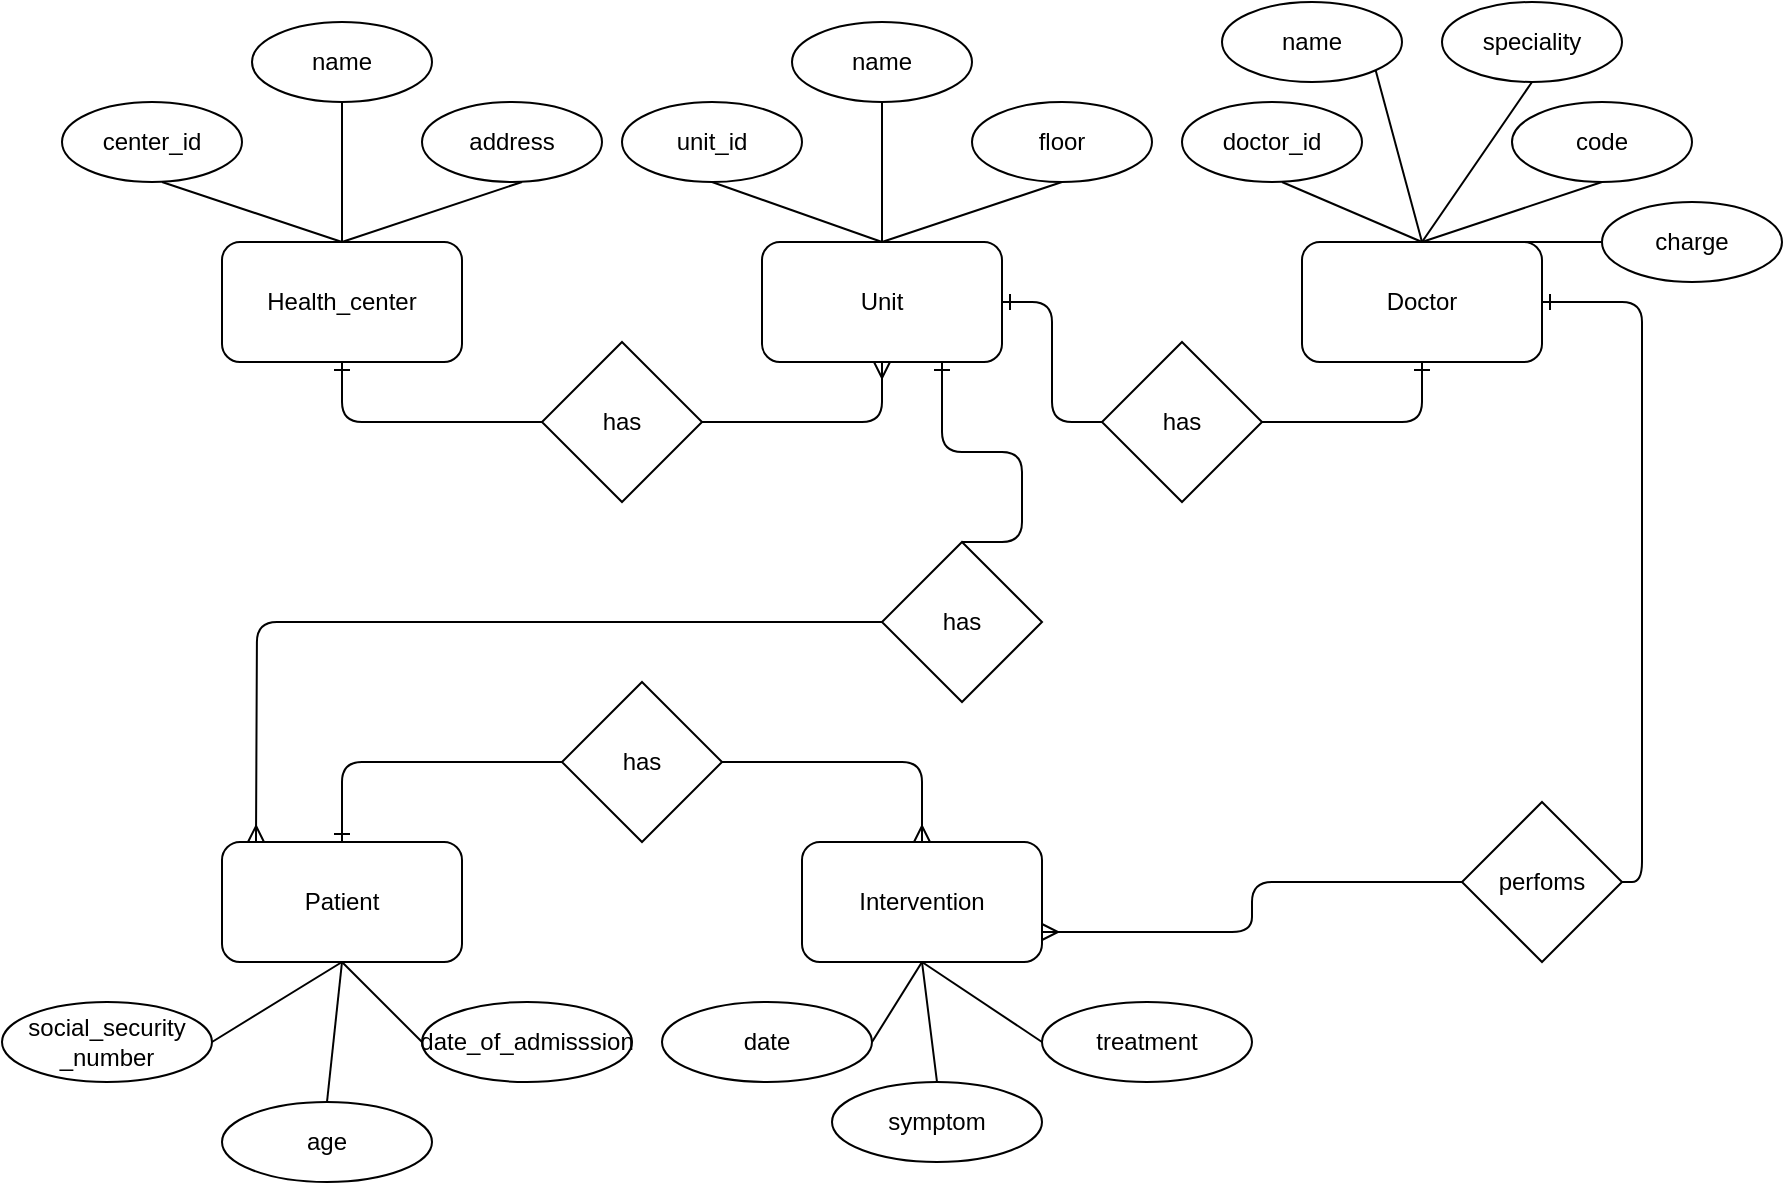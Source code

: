 <mxfile>
    <diagram id="V8_o9-ok1yMk5js6bUsY" name="Page-1">
        <mxGraphModel dx="1157" dy="626" grid="1" gridSize="10" guides="1" tooltips="1" connect="1" arrows="1" fold="1" page="1" pageScale="1" pageWidth="850" pageHeight="1100" math="0" shadow="0">
            <root>
                <mxCell id="0"/>
                <mxCell id="1" parent="0"/>
                <mxCell id="28" style="edgeStyle=none;html=1;exitX=0.5;exitY=1;exitDx=0;exitDy=0;" edge="1" parent="1" source="2">
                    <mxGeometry relative="1" as="geometry">
                        <mxPoint x="209.897" y="200.207" as="targetPoint"/>
                    </mxGeometry>
                </mxCell>
                <mxCell id="29" style="edgeStyle=none;html=1;exitX=0.5;exitY=0;exitDx=0;exitDy=0;endArrow=none;endFill=0;" edge="1" parent="1" source="2">
                    <mxGeometry relative="1" as="geometry">
                        <mxPoint x="120" y="110" as="targetPoint"/>
                    </mxGeometry>
                </mxCell>
                <mxCell id="30" style="edgeStyle=none;html=1;exitX=0.5;exitY=0;exitDx=0;exitDy=0;entryX=0.5;entryY=1;entryDx=0;entryDy=0;endArrow=none;endFill=0;" edge="1" parent="1" source="2" target="10">
                    <mxGeometry relative="1" as="geometry"/>
                </mxCell>
                <mxCell id="31" style="edgeStyle=none;html=1;exitX=0.5;exitY=0;exitDx=0;exitDy=0;endArrow=none;endFill=0;" edge="1" parent="1" source="2">
                    <mxGeometry relative="1" as="geometry">
                        <mxPoint x="300" y="110" as="targetPoint"/>
                    </mxGeometry>
                </mxCell>
                <mxCell id="45" style="edgeStyle=orthogonalEdgeStyle;html=1;exitX=0.5;exitY=1;exitDx=0;exitDy=0;entryX=0;entryY=0.5;entryDx=0;entryDy=0;endArrow=none;endFill=0;startArrow=ERone;startFill=0;" edge="1" parent="1" source="2" target="24">
                    <mxGeometry relative="1" as="geometry"/>
                </mxCell>
                <mxCell id="2" value="Health_center" style="rounded=1;whiteSpace=wrap;html=1;" vertex="1" parent="1">
                    <mxGeometry x="150" y="140" width="120" height="60" as="geometry"/>
                </mxCell>
                <mxCell id="32" style="edgeStyle=none;html=1;exitX=0.5;exitY=0;exitDx=0;exitDy=0;entryX=0.5;entryY=1;entryDx=0;entryDy=0;endArrow=none;endFill=0;" edge="1" parent="1" source="3" target="11">
                    <mxGeometry relative="1" as="geometry"/>
                </mxCell>
                <mxCell id="33" style="edgeStyle=none;html=1;exitX=0.5;exitY=0;exitDx=0;exitDy=0;entryX=0.5;entryY=1;entryDx=0;entryDy=0;endArrow=none;endFill=0;" edge="1" parent="1" source="3" target="13">
                    <mxGeometry relative="1" as="geometry"/>
                </mxCell>
                <mxCell id="34" style="edgeStyle=none;html=1;exitX=0.5;exitY=0;exitDx=0;exitDy=0;endArrow=none;endFill=0;" edge="1" parent="1" source="3">
                    <mxGeometry relative="1" as="geometry">
                        <mxPoint x="570.0" y="110" as="targetPoint"/>
                    </mxGeometry>
                </mxCell>
                <mxCell id="47" style="edgeStyle=orthogonalEdgeStyle;html=1;exitX=1;exitY=0.5;exitDx=0;exitDy=0;entryX=0;entryY=0.5;entryDx=0;entryDy=0;startArrow=ERone;startFill=0;endArrow=none;endFill=0;" edge="1" parent="1" source="3" target="25">
                    <mxGeometry relative="1" as="geometry"/>
                </mxCell>
                <mxCell id="3CrJpwqOx-DjatcfJL3v-53" style="edgeStyle=orthogonalEdgeStyle;html=1;exitX=0.75;exitY=1;exitDx=0;exitDy=0;entryX=0.5;entryY=0;entryDx=0;entryDy=0;startArrow=ERone;startFill=0;endArrow=none;endFill=0;" edge="1" parent="1" source="3" target="3CrJpwqOx-DjatcfJL3v-52">
                    <mxGeometry relative="1" as="geometry">
                        <Array as="points">
                            <mxPoint x="510" y="245"/>
                            <mxPoint x="550" y="245"/>
                            <mxPoint x="550" y="290"/>
                        </Array>
                    </mxGeometry>
                </mxCell>
                <mxCell id="3" value="Unit" style="rounded=1;whiteSpace=wrap;html=1;" vertex="1" parent="1">
                    <mxGeometry x="420" y="140" width="120" height="60" as="geometry"/>
                </mxCell>
                <mxCell id="35" style="edgeStyle=none;html=1;exitX=0.5;exitY=0;exitDx=0;exitDy=0;endArrow=none;endFill=0;" edge="1" parent="1" source="4">
                    <mxGeometry relative="1" as="geometry">
                        <mxPoint x="680.0" y="110" as="targetPoint"/>
                    </mxGeometry>
                </mxCell>
                <mxCell id="36" style="edgeStyle=none;html=1;exitX=0.5;exitY=0;exitDx=0;exitDy=0;entryX=1;entryY=1;entryDx=0;entryDy=0;endArrow=none;endFill=0;" edge="1" parent="1" source="4" target="16">
                    <mxGeometry relative="1" as="geometry"/>
                </mxCell>
                <mxCell id="37" style="edgeStyle=none;html=1;exitX=0.5;exitY=0;exitDx=0;exitDy=0;entryX=0.5;entryY=1;entryDx=0;entryDy=0;endArrow=none;endFill=0;" edge="1" parent="1" source="4" target="17">
                    <mxGeometry relative="1" as="geometry"/>
                </mxCell>
                <mxCell id="38" style="edgeStyle=none;html=1;exitX=0.5;exitY=0;exitDx=0;exitDy=0;endArrow=none;endFill=0;" edge="1" parent="1" source="4">
                    <mxGeometry relative="1" as="geometry">
                        <mxPoint x="840.0" y="110" as="targetPoint"/>
                    </mxGeometry>
                </mxCell>
                <mxCell id="49" style="edgeStyle=orthogonalEdgeStyle;html=1;exitX=1;exitY=0.5;exitDx=0;exitDy=0;entryX=1;entryY=0.5;entryDx=0;entryDy=0;startArrow=ERone;startFill=0;endArrow=none;endFill=0;" edge="1" parent="1" source="4" target="26">
                    <mxGeometry relative="1" as="geometry"/>
                </mxCell>
                <mxCell id="S3q3DjSMpMZjUZJkfEn--53" style="html=1;exitX=0.5;exitY=0;exitDx=0;exitDy=0;entryX=0;entryY=0.5;entryDx=0;entryDy=0;startArrow=none;startFill=0;endArrow=none;endFill=0;" edge="1" parent="1" source="4" target="S3q3DjSMpMZjUZJkfEn--52">
                    <mxGeometry relative="1" as="geometry"/>
                </mxCell>
                <mxCell id="4" value="Doctor" style="rounded=1;whiteSpace=wrap;html=1;" vertex="1" parent="1">
                    <mxGeometry x="690" y="140" width="120" height="60" as="geometry"/>
                </mxCell>
                <mxCell id="39" style="edgeStyle=none;html=1;exitX=0.5;exitY=1;exitDx=0;exitDy=0;entryX=1;entryY=0.5;entryDx=0;entryDy=0;endArrow=none;endFill=0;" edge="1" parent="1" source="5" target="18">
                    <mxGeometry relative="1" as="geometry"/>
                </mxCell>
                <mxCell id="40" style="edgeStyle=none;html=1;exitX=0.5;exitY=1;exitDx=0;exitDy=0;entryX=0.5;entryY=0;entryDx=0;entryDy=0;endArrow=none;endFill=0;" edge="1" parent="1" source="5" target="19">
                    <mxGeometry relative="1" as="geometry"/>
                </mxCell>
                <mxCell id="41" style="edgeStyle=none;html=1;exitX=0.5;exitY=1;exitDx=0;exitDy=0;entryX=0;entryY=0.5;entryDx=0;entryDy=0;endArrow=none;endFill=0;" edge="1" parent="1" source="5" target="20">
                    <mxGeometry relative="1" as="geometry"/>
                </mxCell>
                <mxCell id="51" style="edgeStyle=orthogonalEdgeStyle;html=1;exitX=0.5;exitY=0;exitDx=0;exitDy=0;entryX=0;entryY=0.5;entryDx=0;entryDy=0;startArrow=ERone;startFill=0;endArrow=none;endFill=0;" edge="1" parent="1" source="5" target="27">
                    <mxGeometry relative="1" as="geometry"/>
                </mxCell>
                <mxCell id="5" value="Patient" style="rounded=1;whiteSpace=wrap;html=1;" vertex="1" parent="1">
                    <mxGeometry x="150" y="440" width="120" height="60" as="geometry"/>
                </mxCell>
                <mxCell id="42" style="edgeStyle=none;html=1;exitX=0.5;exitY=1;exitDx=0;exitDy=0;entryX=1;entryY=0.5;entryDx=0;entryDy=0;endArrow=none;endFill=0;" edge="1" parent="1" source="6" target="21">
                    <mxGeometry relative="1" as="geometry"/>
                </mxCell>
                <mxCell id="43" style="edgeStyle=none;html=1;exitX=0.5;exitY=1;exitDx=0;exitDy=0;entryX=0.5;entryY=0;entryDx=0;entryDy=0;endArrow=none;endFill=0;" edge="1" parent="1" source="6" target="22">
                    <mxGeometry relative="1" as="geometry"/>
                </mxCell>
                <mxCell id="44" style="edgeStyle=none;html=1;exitX=0.5;exitY=1;exitDx=0;exitDy=0;entryX=0;entryY=0.5;entryDx=0;entryDy=0;endArrow=none;endFill=0;" edge="1" parent="1" source="6" target="23">
                    <mxGeometry relative="1" as="geometry"/>
                </mxCell>
                <mxCell id="6" value="Intervention" style="rounded=1;whiteSpace=wrap;html=1;" vertex="1" parent="1">
                    <mxGeometry x="440" y="440" width="120" height="60" as="geometry"/>
                </mxCell>
                <mxCell id="8" value="center_id" style="ellipse;whiteSpace=wrap;html=1;" vertex="1" parent="1">
                    <mxGeometry x="70" y="70" width="90" height="40" as="geometry"/>
                </mxCell>
                <mxCell id="9" value="address" style="ellipse;whiteSpace=wrap;html=1;" vertex="1" parent="1">
                    <mxGeometry x="250" y="70" width="90" height="40" as="geometry"/>
                </mxCell>
                <mxCell id="10" value="name" style="ellipse;whiteSpace=wrap;html=1;" vertex="1" parent="1">
                    <mxGeometry x="165" y="30" width="90" height="40" as="geometry"/>
                </mxCell>
                <mxCell id="11" value="unit_id" style="ellipse;whiteSpace=wrap;html=1;" vertex="1" parent="1">
                    <mxGeometry x="350" y="70" width="90" height="40" as="geometry"/>
                </mxCell>
                <mxCell id="12" value="floor" style="ellipse;whiteSpace=wrap;html=1;" vertex="1" parent="1">
                    <mxGeometry x="525" y="70" width="90" height="40" as="geometry"/>
                </mxCell>
                <mxCell id="13" value="name" style="ellipse;whiteSpace=wrap;html=1;" vertex="1" parent="1">
                    <mxGeometry x="435" y="30" width="90" height="40" as="geometry"/>
                </mxCell>
                <mxCell id="14" value="doctor_id" style="ellipse;whiteSpace=wrap;html=1;" vertex="1" parent="1">
                    <mxGeometry x="630" y="70" width="90" height="40" as="geometry"/>
                </mxCell>
                <mxCell id="15" value="code" style="ellipse;whiteSpace=wrap;html=1;" vertex="1" parent="1">
                    <mxGeometry x="795" y="70" width="90" height="40" as="geometry"/>
                </mxCell>
                <mxCell id="16" value="name" style="ellipse;whiteSpace=wrap;html=1;" vertex="1" parent="1">
                    <mxGeometry x="650" y="20" width="90" height="40" as="geometry"/>
                </mxCell>
                <mxCell id="17" value="speciality" style="ellipse;whiteSpace=wrap;html=1;" vertex="1" parent="1">
                    <mxGeometry x="760" y="20" width="90" height="40" as="geometry"/>
                </mxCell>
                <mxCell id="18" value="social_security _number" style="ellipse;whiteSpace=wrap;html=1;" vertex="1" parent="1">
                    <mxGeometry x="40" y="520" width="105" height="40" as="geometry"/>
                </mxCell>
                <mxCell id="19" value="age" style="ellipse;whiteSpace=wrap;html=1;" vertex="1" parent="1">
                    <mxGeometry x="150" y="570" width="105" height="40" as="geometry"/>
                </mxCell>
                <mxCell id="20" value="date_of_admisssion" style="ellipse;whiteSpace=wrap;html=1;" vertex="1" parent="1">
                    <mxGeometry x="250" y="520" width="105" height="40" as="geometry"/>
                </mxCell>
                <mxCell id="21" value="date" style="ellipse;whiteSpace=wrap;html=1;" vertex="1" parent="1">
                    <mxGeometry x="370" y="520" width="105" height="40" as="geometry"/>
                </mxCell>
                <mxCell id="22" value="symptom" style="ellipse;whiteSpace=wrap;html=1;" vertex="1" parent="1">
                    <mxGeometry x="455" y="560" width="105" height="40" as="geometry"/>
                </mxCell>
                <mxCell id="23" value="treatment" style="ellipse;whiteSpace=wrap;html=1;" vertex="1" parent="1">
                    <mxGeometry x="560" y="520" width="105" height="40" as="geometry"/>
                </mxCell>
                <mxCell id="46" style="edgeStyle=orthogonalEdgeStyle;html=1;exitX=1;exitY=0.5;exitDx=0;exitDy=0;entryX=0.5;entryY=1;entryDx=0;entryDy=0;startArrow=none;startFill=0;endArrow=ERmany;endFill=0;" edge="1" parent="1" source="24" target="3">
                    <mxGeometry relative="1" as="geometry"/>
                </mxCell>
                <mxCell id="24" value="has" style="rhombus;whiteSpace=wrap;html=1;" vertex="1" parent="1">
                    <mxGeometry x="310" y="190" width="80" height="80" as="geometry"/>
                </mxCell>
                <mxCell id="48" style="edgeStyle=orthogonalEdgeStyle;html=1;exitX=1;exitY=0.5;exitDx=0;exitDy=0;entryX=0.5;entryY=1;entryDx=0;entryDy=0;startArrow=none;startFill=0;endArrow=ERone;endFill=0;" edge="1" parent="1" source="25" target="4">
                    <mxGeometry relative="1" as="geometry"/>
                </mxCell>
                <mxCell id="25" value="has" style="rhombus;whiteSpace=wrap;html=1;" vertex="1" parent="1">
                    <mxGeometry x="590" y="190" width="80" height="80" as="geometry"/>
                </mxCell>
                <mxCell id="50" style="edgeStyle=orthogonalEdgeStyle;html=1;exitX=0;exitY=0.5;exitDx=0;exitDy=0;entryX=1;entryY=0.75;entryDx=0;entryDy=0;startArrow=none;startFill=0;endArrow=ERmany;endFill=0;" edge="1" parent="1" source="26" target="6">
                    <mxGeometry relative="1" as="geometry"/>
                </mxCell>
                <mxCell id="26" value="perfoms" style="rhombus;whiteSpace=wrap;html=1;" vertex="1" parent="1">
                    <mxGeometry x="770" y="420" width="80" height="80" as="geometry"/>
                </mxCell>
                <mxCell id="52" style="edgeStyle=orthogonalEdgeStyle;html=1;exitX=1;exitY=0.5;exitDx=0;exitDy=0;entryX=0.5;entryY=0;entryDx=0;entryDy=0;startArrow=none;startFill=0;endArrow=ERmany;endFill=0;" edge="1" parent="1" source="27" target="6">
                    <mxGeometry relative="1" as="geometry"/>
                </mxCell>
                <mxCell id="27" value="has" style="rhombus;whiteSpace=wrap;html=1;" vertex="1" parent="1">
                    <mxGeometry x="320" y="360" width="80" height="80" as="geometry"/>
                </mxCell>
                <mxCell id="S3q3DjSMpMZjUZJkfEn--52" value="charge" style="ellipse;whiteSpace=wrap;html=1;" vertex="1" parent="1">
                    <mxGeometry x="840" y="120" width="90" height="40" as="geometry"/>
                </mxCell>
                <mxCell id="3CrJpwqOx-DjatcfJL3v-54" style="edgeStyle=orthogonalEdgeStyle;html=1;exitX=0;exitY=0.5;exitDx=0;exitDy=0;startArrow=none;startFill=0;endArrow=ERmany;endFill=0;" edge="1" parent="1" source="3CrJpwqOx-DjatcfJL3v-52">
                    <mxGeometry relative="1" as="geometry">
                        <mxPoint x="167" y="440" as="targetPoint"/>
                    </mxGeometry>
                </mxCell>
                <mxCell id="3CrJpwqOx-DjatcfJL3v-52" value="has" style="rhombus;whiteSpace=wrap;html=1;" vertex="1" parent="1">
                    <mxGeometry x="480" y="290" width="80" height="80" as="geometry"/>
                </mxCell>
            </root>
        </mxGraphModel>
    </diagram>
    <diagram id="eyfit0fsGERFDXkF-6s0" name="Page-2">
        <mxGraphModel dx="799" dy="432" grid="1" gridSize="10" guides="1" tooltips="1" connect="1" arrows="1" fold="1" page="1" pageScale="1" pageWidth="850" pageHeight="1100" math="0" shadow="0">
            <root>
                <mxCell id="0"/>
                <mxCell id="1" parent="0"/>
                <mxCell id="6m9Xf1XRKIaRCS378IvJ-1" value="Health_center" style="swimlane;fontStyle=1;align=center;verticalAlign=top;childLayout=stackLayout;horizontal=1;startSize=26;horizontalStack=0;resizeParent=1;resizeParentMax=0;resizeLast=0;collapsible=1;marginBottom=0;" vertex="1" parent="1">
                    <mxGeometry x="80" y="40" width="160" height="112" as="geometry"/>
                </mxCell>
                <mxCell id="6m9Xf1XRKIaRCS378IvJ-2" value="center_id : int" style="text;strokeColor=none;fillColor=none;align=left;verticalAlign=top;spacingLeft=4;spacingRight=4;overflow=hidden;rotatable=0;points=[[0,0.5],[1,0.5]];portConstraint=eastwest;" vertex="1" parent="6m9Xf1XRKIaRCS378IvJ-1">
                    <mxGeometry y="26" width="160" height="26" as="geometry"/>
                </mxCell>
                <mxCell id="6m9Xf1XRKIaRCS378IvJ-3" value="" style="line;strokeWidth=1;fillColor=none;align=left;verticalAlign=middle;spacingTop=-1;spacingLeft=3;spacingRight=3;rotatable=0;labelPosition=right;points=[];portConstraint=eastwest;strokeColor=inherit;" vertex="1" parent="6m9Xf1XRKIaRCS378IvJ-1">
                    <mxGeometry y="52" width="160" height="8" as="geometry"/>
                </mxCell>
                <mxCell id="6m9Xf1XRKIaRCS378IvJ-4" value="name : varchar" style="text;strokeColor=none;fillColor=none;align=left;verticalAlign=top;spacingLeft=4;spacingRight=4;overflow=hidden;rotatable=0;points=[[0,0.5],[1,0.5]];portConstraint=eastwest;" vertex="1" parent="6m9Xf1XRKIaRCS378IvJ-1">
                    <mxGeometry y="60" width="160" height="26" as="geometry"/>
                </mxCell>
                <mxCell id="rzEYZaePKiyXoEPSdZGr-1" value="address : varchar" style="text;strokeColor=none;fillColor=none;align=left;verticalAlign=top;spacingLeft=4;spacingRight=4;overflow=hidden;rotatable=0;points=[[0,0.5],[1,0.5]];portConstraint=eastwest;" vertex="1" parent="6m9Xf1XRKIaRCS378IvJ-1">
                    <mxGeometry y="86" width="160" height="26" as="geometry"/>
                </mxCell>
                <mxCell id="rzEYZaePKiyXoEPSdZGr-2" value="Intervention" style="swimlane;fontStyle=1;align=center;verticalAlign=top;childLayout=stackLayout;horizontal=1;startSize=26;horizontalStack=0;resizeParent=1;resizeParentMax=0;resizeLast=0;collapsible=1;marginBottom=0;" vertex="1" parent="1">
                    <mxGeometry x="360" y="240" width="160" height="138" as="geometry"/>
                </mxCell>
                <mxCell id="rzEYZaePKiyXoEPSdZGr-3" value="intervention_id : int" style="text;strokeColor=none;fillColor=none;align=left;verticalAlign=top;spacingLeft=4;spacingRight=4;overflow=hidden;rotatable=0;points=[[0,0.5],[1,0.5]];portConstraint=eastwest;" vertex="1" parent="rzEYZaePKiyXoEPSdZGr-2">
                    <mxGeometry y="26" width="160" height="26" as="geometry"/>
                </mxCell>
                <mxCell id="rzEYZaePKiyXoEPSdZGr-4" value="" style="line;strokeWidth=1;fillColor=none;align=left;verticalAlign=middle;spacingTop=-1;spacingLeft=3;spacingRight=3;rotatable=0;labelPosition=right;points=[];portConstraint=eastwest;strokeColor=inherit;" vertex="1" parent="rzEYZaePKiyXoEPSdZGr-2">
                    <mxGeometry y="52" width="160" height="8" as="geometry"/>
                </mxCell>
                <mxCell id="rzEYZaePKiyXoEPSdZGr-5" value="symptom : varchar" style="text;strokeColor=none;fillColor=none;align=left;verticalAlign=top;spacingLeft=4;spacingRight=4;overflow=hidden;rotatable=0;points=[[0,0.5],[1,0.5]];portConstraint=eastwest;" vertex="1" parent="rzEYZaePKiyXoEPSdZGr-2">
                    <mxGeometry y="60" width="160" height="26" as="geometry"/>
                </mxCell>
                <mxCell id="rzEYZaePKiyXoEPSdZGr-6" value="treatment : varchar" style="text;strokeColor=none;fillColor=none;align=left;verticalAlign=top;spacingLeft=4;spacingRight=4;overflow=hidden;rotatable=0;points=[[0,0.5],[1,0.5]];portConstraint=eastwest;" vertex="1" parent="rzEYZaePKiyXoEPSdZGr-2">
                    <mxGeometry y="86" width="160" height="26" as="geometry"/>
                </mxCell>
                <mxCell id="MU-ZVCcqyT2L208e42wH-1" value="date : int" style="text;strokeColor=none;fillColor=none;align=left;verticalAlign=top;spacingLeft=4;spacingRight=4;overflow=hidden;rotatable=0;points=[[0,0.5],[1,0.5]];portConstraint=eastwest;" vertex="1" parent="rzEYZaePKiyXoEPSdZGr-2">
                    <mxGeometry y="112" width="160" height="26" as="geometry"/>
                </mxCell>
                <mxCell id="rzEYZaePKiyXoEPSdZGr-7" value="Patient" style="swimlane;fontStyle=1;align=center;verticalAlign=top;childLayout=stackLayout;horizontal=1;startSize=26;horizontalStack=0;resizeParent=1;resizeParentMax=0;resizeLast=0;collapsible=1;marginBottom=0;" vertex="1" parent="1">
                    <mxGeometry x="80" y="240" width="160" height="178" as="geometry"/>
                </mxCell>
                <mxCell id="rzEYZaePKiyXoEPSdZGr-8" value="patient_id : int" style="text;strokeColor=none;fillColor=none;align=left;verticalAlign=top;spacingLeft=4;spacingRight=4;overflow=hidden;rotatable=0;points=[[0,0.5],[1,0.5]];portConstraint=eastwest;" vertex="1" parent="rzEYZaePKiyXoEPSdZGr-7">
                    <mxGeometry y="26" width="160" height="26" as="geometry"/>
                </mxCell>
                <mxCell id="rzEYZaePKiyXoEPSdZGr-9" value="" style="line;strokeWidth=1;fillColor=none;align=left;verticalAlign=middle;spacingTop=-1;spacingLeft=3;spacingRight=3;rotatable=0;labelPosition=right;points=[];portConstraint=eastwest;strokeColor=inherit;" vertex="1" parent="rzEYZaePKiyXoEPSdZGr-7">
                    <mxGeometry y="52" width="160" height="8" as="geometry"/>
                </mxCell>
                <mxCell id="rzEYZaePKiyXoEPSdZGr-10" value="social_security_number :&#10; int" style="text;strokeColor=none;fillColor=none;align=left;verticalAlign=top;spacingLeft=4;spacingRight=4;overflow=hidden;rotatable=0;points=[[0,0.5],[1,0.5]];portConstraint=eastwest;" vertex="1" parent="rzEYZaePKiyXoEPSdZGr-7">
                    <mxGeometry y="60" width="160" height="40" as="geometry"/>
                </mxCell>
                <mxCell id="rzEYZaePKiyXoEPSdZGr-11" value="age :  int" style="text;strokeColor=none;fillColor=none;align=left;verticalAlign=top;spacingLeft=4;spacingRight=4;overflow=hidden;rotatable=0;points=[[0,0.5],[1,0.5]];portConstraint=eastwest;" vertex="1" parent="rzEYZaePKiyXoEPSdZGr-7">
                    <mxGeometry y="100" width="160" height="26" as="geometry"/>
                </mxCell>
                <mxCell id="PraaNTSmEkmgcghxlygz-1" value="date_of_admission :  int" style="text;strokeColor=none;fillColor=none;align=left;verticalAlign=top;spacingLeft=4;spacingRight=4;overflow=hidden;rotatable=0;points=[[0,0.5],[1,0.5]];portConstraint=eastwest;" vertex="1" parent="rzEYZaePKiyXoEPSdZGr-7">
                    <mxGeometry y="126" width="160" height="26" as="geometry"/>
                </mxCell>
                <mxCell id="pEjYoJy2fCqKC328LAsJ-2" value="fk_unit_id : int" style="text;strokeColor=none;fillColor=none;align=left;verticalAlign=top;spacingLeft=4;spacingRight=4;overflow=hidden;rotatable=0;points=[[0,0.5],[1,0.5]];portConstraint=eastwest;" vertex="1" parent="rzEYZaePKiyXoEPSdZGr-7">
                    <mxGeometry y="152" width="160" height="26" as="geometry"/>
                </mxCell>
                <mxCell id="rzEYZaePKiyXoEPSdZGr-12" value="doctor" style="swimlane;fontStyle=1;align=center;verticalAlign=top;childLayout=stackLayout;horizontal=1;startSize=26;horizontalStack=0;resizeParent=1;resizeParentMax=0;resizeLast=0;collapsible=1;marginBottom=0;" vertex="1" parent="1">
                    <mxGeometry x="640" y="40" width="160" height="190" as="geometry"/>
                </mxCell>
                <mxCell id="rzEYZaePKiyXoEPSdZGr-13" value="doctor_id : int" style="text;strokeColor=none;fillColor=none;align=left;verticalAlign=top;spacingLeft=4;spacingRight=4;overflow=hidden;rotatable=0;points=[[0,0.5],[1,0.5]];portConstraint=eastwest;" vertex="1" parent="rzEYZaePKiyXoEPSdZGr-12">
                    <mxGeometry y="26" width="160" height="26" as="geometry"/>
                </mxCell>
                <mxCell id="rzEYZaePKiyXoEPSdZGr-14" value="" style="line;strokeWidth=1;fillColor=none;align=left;verticalAlign=middle;spacingTop=-1;spacingLeft=3;spacingRight=3;rotatable=0;labelPosition=right;points=[];portConstraint=eastwest;strokeColor=inherit;" vertex="1" parent="rzEYZaePKiyXoEPSdZGr-12">
                    <mxGeometry y="52" width="160" height="8" as="geometry"/>
                </mxCell>
                <mxCell id="rzEYZaePKiyXoEPSdZGr-15" value="name : varchar" style="text;strokeColor=none;fillColor=none;align=left;verticalAlign=top;spacingLeft=4;spacingRight=4;overflow=hidden;rotatable=0;points=[[0,0.5],[1,0.5]];portConstraint=eastwest;" vertex="1" parent="rzEYZaePKiyXoEPSdZGr-12">
                    <mxGeometry y="60" width="160" height="26" as="geometry"/>
                </mxCell>
                <mxCell id="rzEYZaePKiyXoEPSdZGr-16" value="speciality : varchar" style="text;strokeColor=none;fillColor=none;align=left;verticalAlign=top;spacingLeft=4;spacingRight=4;overflow=hidden;rotatable=0;points=[[0,0.5],[1,0.5]];portConstraint=eastwest;" vertex="1" parent="rzEYZaePKiyXoEPSdZGr-12">
                    <mxGeometry y="86" width="160" height="26" as="geometry"/>
                </mxCell>
                <mxCell id="IoBykzuc25Mj34R1xu2C-1" value="code : int" style="text;strokeColor=none;fillColor=none;align=left;verticalAlign=top;spacingLeft=4;spacingRight=4;overflow=hidden;rotatable=0;points=[[0,0.5],[1,0.5]];portConstraint=eastwest;" vertex="1" parent="rzEYZaePKiyXoEPSdZGr-12">
                    <mxGeometry y="112" width="160" height="26" as="geometry"/>
                </mxCell>
                <mxCell id="20Noab66cZ36z0BGwZrw-1" value="charge : boolean" style="text;strokeColor=none;fillColor=none;align=left;verticalAlign=top;spacingLeft=4;spacingRight=4;overflow=hidden;rotatable=0;points=[[0,0.5],[1,0.5]];portConstraint=eastwest;" vertex="1" parent="rzEYZaePKiyXoEPSdZGr-12">
                    <mxGeometry y="138" width="160" height="26" as="geometry"/>
                </mxCell>
                <mxCell id="pEjYoJy2fCqKC328LAsJ-1" value="fk_unit_id : int" style="text;strokeColor=none;fillColor=none;align=left;verticalAlign=top;spacingLeft=4;spacingRight=4;overflow=hidden;rotatable=0;points=[[0,0.5],[1,0.5]];portConstraint=eastwest;" vertex="1" parent="rzEYZaePKiyXoEPSdZGr-12">
                    <mxGeometry y="164" width="160" height="26" as="geometry"/>
                </mxCell>
                <mxCell id="rzEYZaePKiyXoEPSdZGr-17" value="unit" style="swimlane;fontStyle=1;align=center;verticalAlign=top;childLayout=stackLayout;horizontal=1;startSize=26;horizontalStack=0;resizeParent=1;resizeParentMax=0;resizeLast=0;collapsible=1;marginBottom=0;" vertex="1" parent="1">
                    <mxGeometry x="360" y="40" width="160" height="138" as="geometry"/>
                </mxCell>
                <mxCell id="rzEYZaePKiyXoEPSdZGr-18" value="unit_id : int" style="text;strokeColor=none;fillColor=none;align=left;verticalAlign=top;spacingLeft=4;spacingRight=4;overflow=hidden;rotatable=0;points=[[0,0.5],[1,0.5]];portConstraint=eastwest;" vertex="1" parent="rzEYZaePKiyXoEPSdZGr-17">
                    <mxGeometry y="26" width="160" height="26" as="geometry"/>
                </mxCell>
                <mxCell id="rzEYZaePKiyXoEPSdZGr-19" value="" style="line;strokeWidth=1;fillColor=none;align=left;verticalAlign=middle;spacingTop=-1;spacingLeft=3;spacingRight=3;rotatable=0;labelPosition=right;points=[];portConstraint=eastwest;strokeColor=inherit;" vertex="1" parent="rzEYZaePKiyXoEPSdZGr-17">
                    <mxGeometry y="52" width="160" height="8" as="geometry"/>
                </mxCell>
                <mxCell id="rzEYZaePKiyXoEPSdZGr-20" value="name : varchar" style="text;strokeColor=none;fillColor=none;align=left;verticalAlign=top;spacingLeft=4;spacingRight=4;overflow=hidden;rotatable=0;points=[[0,0.5],[1,0.5]];portConstraint=eastwest;" vertex="1" parent="rzEYZaePKiyXoEPSdZGr-17">
                    <mxGeometry y="60" width="160" height="26" as="geometry"/>
                </mxCell>
                <mxCell id="rzEYZaePKiyXoEPSdZGr-21" value="floor : varchar" style="text;strokeColor=none;fillColor=none;align=left;verticalAlign=top;spacingLeft=4;spacingRight=4;overflow=hidden;rotatable=0;points=[[0,0.5],[1,0.5]];portConstraint=eastwest;" vertex="1" parent="rzEYZaePKiyXoEPSdZGr-17">
                    <mxGeometry y="86" width="160" height="26" as="geometry"/>
                </mxCell>
                <mxCell id="khvlg1KCgeDMKJ375-aF-1" value="fk_center_id : int" style="text;strokeColor=none;fillColor=none;align=left;verticalAlign=top;spacingLeft=4;spacingRight=4;overflow=hidden;rotatable=0;points=[[0,0.5],[1,0.5]];portConstraint=eastwest;" vertex="1" parent="rzEYZaePKiyXoEPSdZGr-17">
                    <mxGeometry y="112" width="160" height="26" as="geometry"/>
                </mxCell>
                <mxCell id="khvlg1KCgeDMKJ375-aF-2" style="edgeStyle=orthogonalEdgeStyle;html=1;exitX=1;exitY=0.5;exitDx=0;exitDy=0;startArrow=ERone;startFill=0;endArrow=ERmany;endFill=0;entryX=0;entryY=0.5;entryDx=0;entryDy=0;" edge="1" parent="1" source="6m9Xf1XRKIaRCS378IvJ-2" target="khvlg1KCgeDMKJ375-aF-1">
                    <mxGeometry relative="1" as="geometry">
                        <mxPoint x="350" y="169" as="targetPoint"/>
                    </mxGeometry>
                </mxCell>
                <mxCell id="pEjYoJy2fCqKC328LAsJ-3" style="edgeStyle=orthogonalEdgeStyle;html=1;exitX=0;exitY=0.5;exitDx=0;exitDy=0;startArrow=ERone;startFill=0;endArrow=ERmany;endFill=0;" edge="1" parent="1" source="rzEYZaePKiyXoEPSdZGr-18">
                    <mxGeometry relative="1" as="geometry">
                        <mxPoint x="240" y="411" as="targetPoint"/>
                        <Array as="points">
                            <mxPoint x="320" y="79"/>
                            <mxPoint x="320" y="411"/>
                        </Array>
                    </mxGeometry>
                </mxCell>
                <mxCell id="pEjYoJy2fCqKC328LAsJ-4" style="edgeStyle=orthogonalEdgeStyle;html=1;exitX=1;exitY=0.5;exitDx=0;exitDy=0;entryX=0;entryY=0.5;entryDx=0;entryDy=0;startArrow=ERone;startFill=0;endArrow=ERmany;endFill=0;" edge="1" parent="1" source="rzEYZaePKiyXoEPSdZGr-18" target="pEjYoJy2fCqKC328LAsJ-1">
                    <mxGeometry relative="1" as="geometry"/>
                </mxCell>
                <mxCell id="pEjYoJy2fCqKC328LAsJ-5" value="Intervention_report" style="swimlane;fontStyle=1;align=center;verticalAlign=top;childLayout=stackLayout;horizontal=1;startSize=26;horizontalStack=0;resizeParent=1;resizeParentMax=0;resizeLast=0;collapsible=1;marginBottom=0;" vertex="1" parent="1">
                    <mxGeometry x="640" y="300" width="160" height="138" as="geometry"/>
                </mxCell>
                <mxCell id="pEjYoJy2fCqKC328LAsJ-6" value="id : int" style="text;strokeColor=none;fillColor=none;align=left;verticalAlign=top;spacingLeft=4;spacingRight=4;overflow=hidden;rotatable=0;points=[[0,0.5],[1,0.5]];portConstraint=eastwest;" vertex="1" parent="pEjYoJy2fCqKC328LAsJ-5">
                    <mxGeometry y="26" width="160" height="26" as="geometry"/>
                </mxCell>
                <mxCell id="pEjYoJy2fCqKC328LAsJ-7" value="" style="line;strokeWidth=1;fillColor=none;align=left;verticalAlign=middle;spacingTop=-1;spacingLeft=3;spacingRight=3;rotatable=0;labelPosition=right;points=[];portConstraint=eastwest;strokeColor=inherit;" vertex="1" parent="pEjYoJy2fCqKC328LAsJ-5">
                    <mxGeometry y="52" width="160" height="8" as="geometry"/>
                </mxCell>
                <mxCell id="pEjYoJy2fCqKC328LAsJ-8" value="fk_doctor_id : int" style="text;strokeColor=none;fillColor=none;align=left;verticalAlign=top;spacingLeft=4;spacingRight=4;overflow=hidden;rotatable=0;points=[[0,0.5],[1,0.5]];portConstraint=eastwest;" vertex="1" parent="pEjYoJy2fCqKC328LAsJ-5">
                    <mxGeometry y="60" width="160" height="26" as="geometry"/>
                </mxCell>
                <mxCell id="pEjYoJy2fCqKC328LAsJ-9" value="fk_patient_id : int" style="text;strokeColor=none;fillColor=none;align=left;verticalAlign=top;spacingLeft=4;spacingRight=4;overflow=hidden;rotatable=0;points=[[0,0.5],[1,0.5]];portConstraint=eastwest;" vertex="1" parent="pEjYoJy2fCqKC328LAsJ-5">
                    <mxGeometry y="86" width="160" height="26" as="geometry"/>
                </mxCell>
                <mxCell id="pEjYoJy2fCqKC328LAsJ-10" value="fk_intervention_id : int" style="text;strokeColor=none;fillColor=none;align=left;verticalAlign=top;spacingLeft=4;spacingRight=4;overflow=hidden;rotatable=0;points=[[0,0.5],[1,0.5]];portConstraint=eastwest;" vertex="1" parent="pEjYoJy2fCqKC328LAsJ-5">
                    <mxGeometry y="112" width="160" height="26" as="geometry"/>
                </mxCell>
                <mxCell id="pEjYoJy2fCqKC328LAsJ-11" style="edgeStyle=orthogonalEdgeStyle;html=1;exitX=1;exitY=0.5;exitDx=0;exitDy=0;entryX=1;entryY=0.5;entryDx=0;entryDy=0;startArrow=ERone;startFill=0;endArrow=ERmany;endFill=0;" edge="1" parent="1" source="rzEYZaePKiyXoEPSdZGr-13" target="pEjYoJy2fCqKC328LAsJ-8">
                    <mxGeometry relative="1" as="geometry">
                        <Array as="points">
                            <mxPoint x="830" y="79"/>
                            <mxPoint x="830" y="373"/>
                        </Array>
                    </mxGeometry>
                </mxCell>
                <mxCell id="pEjYoJy2fCqKC328LAsJ-12" style="edgeStyle=orthogonalEdgeStyle;html=1;exitX=0;exitY=0.5;exitDx=0;exitDy=0;entryX=0;entryY=0.5;entryDx=0;entryDy=0;startArrow=ERone;startFill=0;endArrow=ERmany;endFill=0;" edge="1" parent="1" source="rzEYZaePKiyXoEPSdZGr-8" target="pEjYoJy2fCqKC328LAsJ-9">
                    <mxGeometry relative="1" as="geometry">
                        <Array as="points">
                            <mxPoint x="70" y="279"/>
                            <mxPoint x="70" y="430"/>
                            <mxPoint x="610" y="430"/>
                            <mxPoint x="610" y="399"/>
                        </Array>
                    </mxGeometry>
                </mxCell>
                <mxCell id="pEjYoJy2fCqKC328LAsJ-13" style="edgeStyle=orthogonalEdgeStyle;html=1;exitX=1;exitY=0.5;exitDx=0;exitDy=0;entryX=0;entryY=0.5;entryDx=0;entryDy=0;startArrow=ERone;startFill=0;endArrow=ERmany;endFill=0;" edge="1" parent="1" source="rzEYZaePKiyXoEPSdZGr-3" target="pEjYoJy2fCqKC328LAsJ-10">
                    <mxGeometry relative="1" as="geometry"/>
                </mxCell>
            </root>
        </mxGraphModel>
    </diagram>
</mxfile>